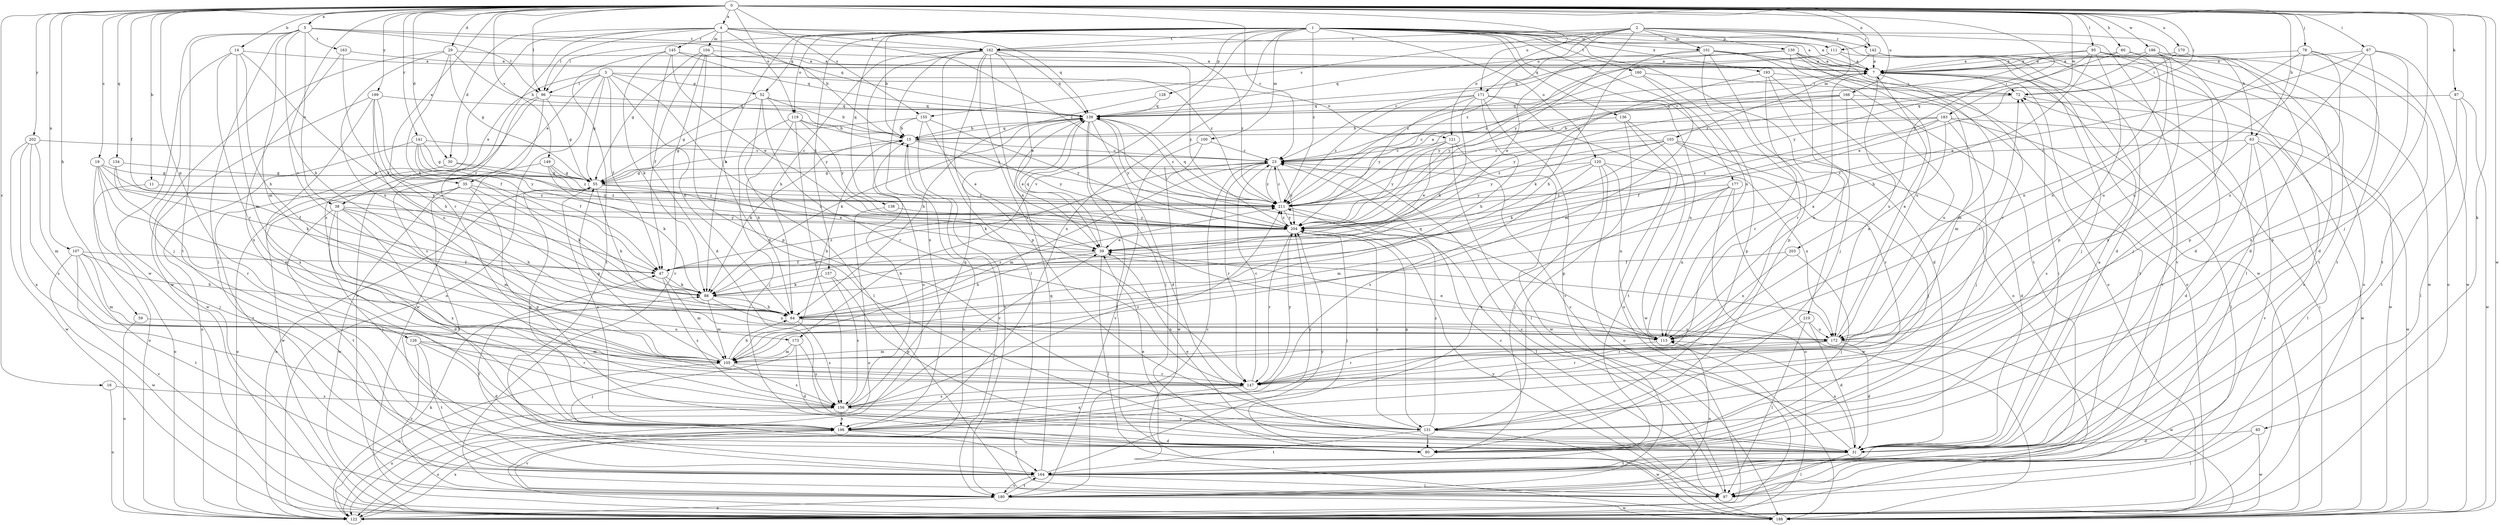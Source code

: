 strict digraph  {
0;
1;
2;
3;
4;
5;
7;
11;
14;
15;
16;
19;
23;
29;
30;
31;
35;
38;
39;
47;
52;
55;
59;
60;
63;
64;
67;
72;
78;
80;
85;
87;
88;
95;
96;
97;
100;
101;
103;
104;
105;
107;
111;
113;
119;
120;
121;
122;
126;
128;
130;
131;
134;
136;
138;
139;
141;
142;
145;
147;
149;
155;
156;
157;
160;
162;
163;
164;
166;
170;
171;
172;
173;
177;
180;
183;
186;
188;
193;
196;
199;
202;
203;
204;
210;
211;
0 -> 4  [label=a];
0 -> 5  [label=a];
0 -> 11  [label=b];
0 -> 14  [label=b];
0 -> 16  [label=c];
0 -> 19  [label=c];
0 -> 23  [label=c];
0 -> 29  [label=d];
0 -> 30  [label=d];
0 -> 35  [label=e];
0 -> 47  [label=f];
0 -> 59  [label=h];
0 -> 60  [label=h];
0 -> 63  [label=h];
0 -> 67  [label=i];
0 -> 72  [label=i];
0 -> 78  [label=j];
0 -> 80  [label=j];
0 -> 85  [label=k];
0 -> 87  [label=k];
0 -> 95  [label=l];
0 -> 96  [label=l];
0 -> 107  [label=n];
0 -> 111  [label=n];
0 -> 119  [label=o];
0 -> 126  [label=p];
0 -> 134  [label=q];
0 -> 141  [label=r];
0 -> 149  [label=s];
0 -> 155  [label=s];
0 -> 166  [label=u];
0 -> 170  [label=u];
0 -> 171  [label=u];
0 -> 173  [label=v];
0 -> 183  [label=w];
0 -> 186  [label=w];
0 -> 188  [label=w];
0 -> 199  [label=y];
0 -> 202  [label=y];
0 -> 203  [label=y];
1 -> 7  [label=a];
1 -> 15  [label=b];
1 -> 52  [label=g];
1 -> 88  [label=k];
1 -> 96  [label=l];
1 -> 100  [label=m];
1 -> 101  [label=m];
1 -> 111  [label=n];
1 -> 113  [label=n];
1 -> 119  [label=o];
1 -> 120  [label=o];
1 -> 128  [label=p];
1 -> 136  [label=q];
1 -> 138  [label=q];
1 -> 142  [label=r];
1 -> 157  [label=t];
1 -> 160  [label=t];
1 -> 162  [label=t];
1 -> 173  [label=v];
1 -> 177  [label=v];
1 -> 188  [label=w];
1 -> 193  [label=x];
1 -> 196  [label=x];
1 -> 210  [label=z];
1 -> 211  [label=z];
2 -> 63  [label=h];
2 -> 101  [label=m];
2 -> 103  [label=m];
2 -> 121  [label=o];
2 -> 130  [label=p];
2 -> 142  [label=r];
2 -> 155  [label=s];
2 -> 162  [label=t];
2 -> 171  [label=u];
2 -> 180  [label=v];
2 -> 204  [label=y];
2 -> 211  [label=z];
3 -> 35  [label=e];
3 -> 38  [label=e];
3 -> 47  [label=f];
3 -> 52  [label=g];
3 -> 55  [label=g];
3 -> 64  [label=h];
3 -> 96  [label=l];
3 -> 121  [label=o];
3 -> 122  [label=o];
3 -> 172  [label=u];
4 -> 7  [label=a];
4 -> 15  [label=b];
4 -> 30  [label=d];
4 -> 31  [label=d];
4 -> 96  [label=l];
4 -> 104  [label=m];
4 -> 139  [label=q];
4 -> 145  [label=r];
4 -> 147  [label=r];
4 -> 156  [label=s];
4 -> 162  [label=t];
4 -> 211  [label=z];
5 -> 38  [label=e];
5 -> 64  [label=h];
5 -> 96  [label=l];
5 -> 97  [label=l];
5 -> 105  [label=m];
5 -> 139  [label=q];
5 -> 162  [label=t];
5 -> 163  [label=t];
5 -> 164  [label=t];
5 -> 188  [label=w];
7 -> 72  [label=i];
7 -> 105  [label=m];
7 -> 164  [label=t];
7 -> 172  [label=u];
7 -> 180  [label=v];
7 -> 204  [label=y];
11 -> 122  [label=o];
11 -> 211  [label=z];
14 -> 7  [label=a];
14 -> 64  [label=h];
14 -> 80  [label=j];
14 -> 88  [label=k];
14 -> 105  [label=m];
14 -> 147  [label=r];
15 -> 23  [label=c];
15 -> 88  [label=k];
15 -> 139  [label=q];
15 -> 180  [label=v];
15 -> 204  [label=y];
16 -> 122  [label=o];
16 -> 156  [label=s];
19 -> 55  [label=g];
19 -> 80  [label=j];
19 -> 88  [label=k];
19 -> 105  [label=m];
19 -> 122  [label=o];
19 -> 204  [label=y];
23 -> 55  [label=g];
23 -> 88  [label=k];
23 -> 105  [label=m];
23 -> 147  [label=r];
23 -> 204  [label=y];
23 -> 211  [label=z];
29 -> 7  [label=a];
29 -> 15  [label=b];
29 -> 55  [label=g];
29 -> 88  [label=k];
29 -> 172  [label=u];
29 -> 188  [label=w];
30 -> 55  [label=g];
30 -> 164  [label=t];
30 -> 204  [label=y];
31 -> 7  [label=a];
31 -> 23  [label=c];
31 -> 39  [label=e];
31 -> 72  [label=i];
31 -> 97  [label=l];
31 -> 113  [label=n];
31 -> 164  [label=t];
35 -> 88  [label=k];
35 -> 122  [label=o];
35 -> 131  [label=p];
35 -> 164  [label=t];
35 -> 188  [label=w];
35 -> 211  [label=z];
38 -> 31  [label=d];
38 -> 64  [label=h];
38 -> 80  [label=j];
38 -> 105  [label=m];
38 -> 164  [label=t];
38 -> 196  [label=x];
38 -> 204  [label=y];
39 -> 47  [label=f];
39 -> 64  [label=h];
39 -> 97  [label=l];
39 -> 139  [label=q];
47 -> 88  [label=k];
47 -> 105  [label=m];
47 -> 156  [label=s];
47 -> 211  [label=z];
52 -> 15  [label=b];
52 -> 55  [label=g];
52 -> 97  [label=l];
52 -> 139  [label=q];
52 -> 147  [label=r];
52 -> 204  [label=y];
55 -> 15  [label=b];
55 -> 39  [label=e];
55 -> 64  [label=h];
55 -> 122  [label=o];
55 -> 196  [label=x];
55 -> 211  [label=z];
59 -> 122  [label=o];
59 -> 172  [label=u];
60 -> 7  [label=a];
60 -> 31  [label=d];
60 -> 113  [label=n];
60 -> 211  [label=z];
63 -> 23  [label=c];
63 -> 31  [label=d];
63 -> 97  [label=l];
63 -> 156  [label=s];
63 -> 180  [label=v];
63 -> 188  [label=w];
64 -> 113  [label=n];
64 -> 156  [label=s];
64 -> 172  [label=u];
64 -> 211  [label=z];
67 -> 7  [label=a];
67 -> 39  [label=e];
67 -> 131  [label=p];
67 -> 172  [label=u];
67 -> 188  [label=w];
67 -> 196  [label=x];
72 -> 139  [label=q];
72 -> 188  [label=w];
78 -> 7  [label=a];
78 -> 113  [label=n];
78 -> 122  [label=o];
78 -> 131  [label=p];
78 -> 164  [label=t];
78 -> 172  [label=u];
80 -> 39  [label=e];
85 -> 31  [label=d];
85 -> 97  [label=l];
85 -> 188  [label=w];
87 -> 97  [label=l];
87 -> 139  [label=q];
87 -> 164  [label=t];
87 -> 188  [label=w];
88 -> 64  [label=h];
88 -> 105  [label=m];
88 -> 113  [label=n];
95 -> 7  [label=a];
95 -> 31  [label=d];
95 -> 64  [label=h];
95 -> 122  [label=o];
95 -> 131  [label=p];
95 -> 188  [label=w];
95 -> 204  [label=y];
95 -> 211  [label=z];
96 -> 55  [label=g];
96 -> 139  [label=q];
96 -> 156  [label=s];
96 -> 180  [label=v];
96 -> 188  [label=w];
97 -> 23  [label=c];
100 -> 23  [label=c];
100 -> 180  [label=v];
100 -> 188  [label=w];
101 -> 7  [label=a];
101 -> 39  [label=e];
101 -> 64  [label=h];
101 -> 80  [label=j];
101 -> 122  [label=o];
101 -> 131  [label=p];
101 -> 147  [label=r];
103 -> 23  [label=c];
103 -> 31  [label=d];
103 -> 80  [label=j];
103 -> 88  [label=k];
103 -> 147  [label=r];
103 -> 204  [label=y];
103 -> 211  [label=z];
104 -> 7  [label=a];
104 -> 47  [label=f];
104 -> 55  [label=g];
104 -> 131  [label=p];
104 -> 180  [label=v];
104 -> 211  [label=z];
105 -> 15  [label=b];
105 -> 55  [label=g];
105 -> 64  [label=h];
105 -> 72  [label=i];
105 -> 122  [label=o];
105 -> 147  [label=r];
105 -> 156  [label=s];
107 -> 47  [label=f];
107 -> 64  [label=h];
107 -> 105  [label=m];
107 -> 164  [label=t];
107 -> 180  [label=v];
107 -> 188  [label=w];
111 -> 7  [label=a];
111 -> 80  [label=j];
111 -> 139  [label=q];
111 -> 211  [label=z];
113 -> 7  [label=a];
113 -> 39  [label=e];
113 -> 139  [label=q];
113 -> 147  [label=r];
119 -> 15  [label=b];
119 -> 64  [label=h];
119 -> 80  [label=j];
119 -> 156  [label=s];
119 -> 204  [label=y];
119 -> 211  [label=z];
120 -> 55  [label=g];
120 -> 80  [label=j];
120 -> 113  [label=n];
120 -> 122  [label=o];
120 -> 156  [label=s];
120 -> 172  [label=u];
120 -> 204  [label=y];
121 -> 23  [label=c];
121 -> 39  [label=e];
121 -> 97  [label=l];
121 -> 188  [label=w];
121 -> 204  [label=y];
122 -> 88  [label=k];
122 -> 196  [label=x];
126 -> 31  [label=d];
126 -> 105  [label=m];
126 -> 147  [label=r];
126 -> 164  [label=t];
126 -> 180  [label=v];
128 -> 64  [label=h];
128 -> 139  [label=q];
130 -> 7  [label=a];
130 -> 23  [label=c];
130 -> 122  [label=o];
130 -> 139  [label=q];
130 -> 147  [label=r];
130 -> 164  [label=t];
130 -> 172  [label=u];
131 -> 80  [label=j];
131 -> 164  [label=t];
131 -> 188  [label=w];
131 -> 204  [label=y];
131 -> 211  [label=z];
134 -> 47  [label=f];
134 -> 55  [label=g];
134 -> 147  [label=r];
136 -> 15  [label=b];
136 -> 131  [label=p];
136 -> 164  [label=t];
136 -> 188  [label=w];
138 -> 122  [label=o];
138 -> 204  [label=y];
139 -> 15  [label=b];
139 -> 31  [label=d];
139 -> 39  [label=e];
139 -> 80  [label=j];
139 -> 88  [label=k];
139 -> 97  [label=l];
139 -> 204  [label=y];
139 -> 211  [label=z];
141 -> 23  [label=c];
141 -> 47  [label=f];
141 -> 55  [label=g];
141 -> 122  [label=o];
141 -> 204  [label=y];
141 -> 211  [label=z];
142 -> 7  [label=a];
142 -> 31  [label=d];
142 -> 97  [label=l];
142 -> 122  [label=o];
142 -> 211  [label=z];
145 -> 7  [label=a];
145 -> 31  [label=d];
145 -> 39  [label=e];
145 -> 88  [label=k];
145 -> 139  [label=q];
145 -> 164  [label=t];
147 -> 23  [label=c];
147 -> 156  [label=s];
147 -> 196  [label=x];
147 -> 204  [label=y];
149 -> 55  [label=g];
149 -> 88  [label=k];
149 -> 188  [label=w];
149 -> 204  [label=y];
149 -> 211  [label=z];
155 -> 15  [label=b];
155 -> 39  [label=e];
155 -> 55  [label=g];
155 -> 180  [label=v];
155 -> 204  [label=y];
156 -> 15  [label=b];
156 -> 39  [label=e];
156 -> 122  [label=o];
156 -> 131  [label=p];
156 -> 139  [label=q];
156 -> 196  [label=x];
156 -> 211  [label=z];
157 -> 88  [label=k];
157 -> 131  [label=p];
157 -> 156  [label=s];
160 -> 72  [label=i];
160 -> 105  [label=m];
160 -> 131  [label=p];
160 -> 204  [label=y];
162 -> 7  [label=a];
162 -> 39  [label=e];
162 -> 64  [label=h];
162 -> 97  [label=l];
162 -> 113  [label=n];
162 -> 122  [label=o];
162 -> 131  [label=p];
162 -> 139  [label=q];
162 -> 147  [label=r];
162 -> 196  [label=x];
162 -> 204  [label=y];
162 -> 211  [label=z];
163 -> 7  [label=a];
163 -> 88  [label=k];
163 -> 196  [label=x];
164 -> 47  [label=f];
164 -> 97  [label=l];
164 -> 139  [label=q];
164 -> 180  [label=v];
164 -> 204  [label=y];
166 -> 23  [label=c];
166 -> 105  [label=m];
166 -> 113  [label=n];
166 -> 139  [label=q];
166 -> 172  [label=u];
166 -> 204  [label=y];
170 -> 7  [label=a];
170 -> 72  [label=i];
170 -> 164  [label=t];
171 -> 64  [label=h];
171 -> 88  [label=k];
171 -> 113  [label=n];
171 -> 122  [label=o];
171 -> 139  [label=q];
171 -> 180  [label=v];
171 -> 204  [label=y];
171 -> 211  [label=z];
172 -> 7  [label=a];
172 -> 31  [label=d];
172 -> 105  [label=m];
172 -> 147  [label=r];
172 -> 188  [label=w];
173 -> 31  [label=d];
173 -> 80  [label=j];
173 -> 105  [label=m];
173 -> 156  [label=s];
177 -> 105  [label=m];
177 -> 113  [label=n];
177 -> 122  [label=o];
177 -> 188  [label=w];
177 -> 196  [label=x];
177 -> 211  [label=z];
180 -> 23  [label=c];
180 -> 113  [label=n];
180 -> 122  [label=o];
180 -> 164  [label=t];
180 -> 188  [label=w];
183 -> 15  [label=b];
183 -> 23  [label=c];
183 -> 47  [label=f];
183 -> 80  [label=j];
183 -> 97  [label=l];
183 -> 113  [label=n];
183 -> 188  [label=w];
183 -> 204  [label=y];
186 -> 7  [label=a];
186 -> 31  [label=d];
186 -> 39  [label=e];
186 -> 80  [label=j];
186 -> 164  [label=t];
186 -> 172  [label=u];
186 -> 196  [label=x];
188 -> 15  [label=b];
188 -> 23  [label=c];
188 -> 72  [label=i];
188 -> 204  [label=y];
193 -> 31  [label=d];
193 -> 72  [label=i];
193 -> 88  [label=k];
193 -> 122  [label=o];
193 -> 147  [label=r];
196 -> 31  [label=d];
196 -> 55  [label=g];
196 -> 122  [label=o];
196 -> 164  [label=t];
196 -> 180  [label=v];
196 -> 204  [label=y];
199 -> 47  [label=f];
199 -> 64  [label=h];
199 -> 139  [label=q];
199 -> 172  [label=u];
199 -> 188  [label=w];
199 -> 196  [label=x];
202 -> 23  [label=c];
202 -> 105  [label=m];
202 -> 156  [label=s];
202 -> 188  [label=w];
202 -> 196  [label=x];
203 -> 47  [label=f];
203 -> 80  [label=j];
203 -> 113  [label=n];
204 -> 39  [label=e];
204 -> 80  [label=j];
204 -> 131  [label=p];
204 -> 147  [label=r];
204 -> 211  [label=z];
210 -> 31  [label=d];
210 -> 97  [label=l];
210 -> 147  [label=r];
210 -> 172  [label=u];
211 -> 7  [label=a];
211 -> 23  [label=c];
211 -> 97  [label=l];
211 -> 139  [label=q];
211 -> 204  [label=y];
}

